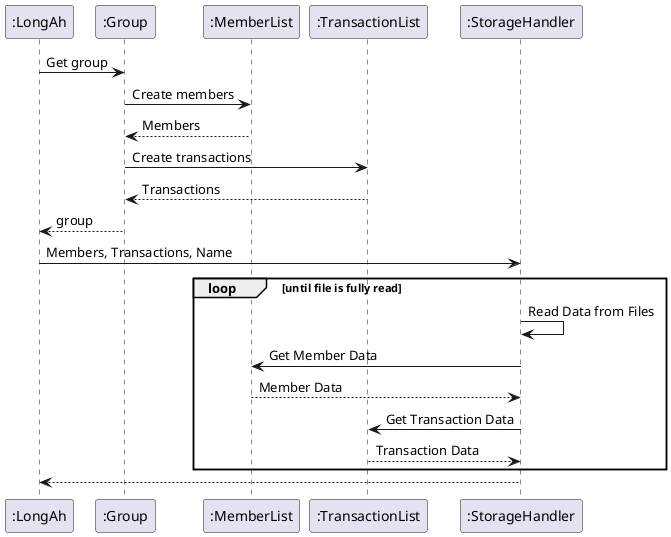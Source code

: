 @startuml
participant ":LongAh"
participant ":Group"
participant ":MemberList"
participant ":TransactionList"
participant ":StorageHandler"

":LongAh" -> ":Group": Get group
":Group" -> ":MemberList": Create members
":MemberList" --> ":Group": Members
":Group" -> ":TransactionList": Create transactions
":TransactionList" --> ":Group": Transactions
":Group" --> ":LongAh": group
":LongAh" -> ":StorageHandler": Members, Transactions, Name
loop until file is fully read
":StorageHandler" -> ":StorageHandler": Read Data from Files
":StorageHandler" -> ":MemberList": Get Member Data
":MemberList" --> ":StorageHandler" : Member Data
":StorageHandler" -> ":TransactionList": Get Transaction Data
":TransactionList" --> ":StorageHandler" : Transaction Data
end
":StorageHandler" --> ":LongAh"
@enduml